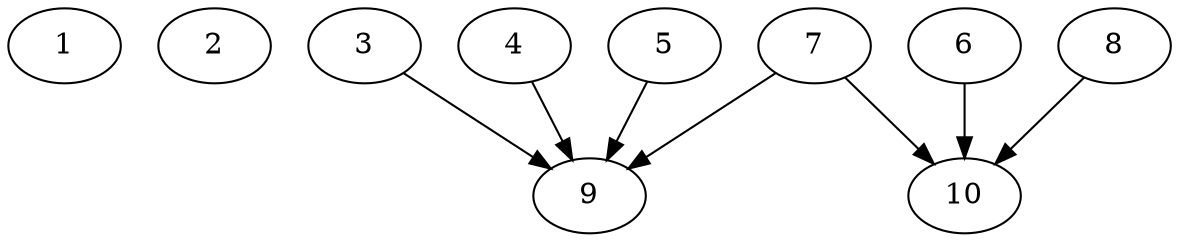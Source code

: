 // DAG automatically generated by daggen at Thu Oct  3 13:58:05 2019
// ./daggen --dot -n 10 --ccr 0.3 --fat 0.9 --regular 0.7 --density 0.7 --mindata 5242880 --maxdata 52428800 
digraph G {
  1 [size="19438933", alpha="0.08", expect_size="5831680"] 
  2 [size="155900587", alpha="0.06", expect_size="46770176"] 
  3 [size="158003200", alpha="0.14", expect_size="47400960"] 
  3 -> 9 [size ="47400960"]
  4 [size="40550400", alpha="0.07", expect_size="12165120"] 
  4 -> 9 [size ="12165120"]
  5 [size="46206293", alpha="0.08", expect_size="13861888"] 
  5 -> 9 [size ="13861888"]
  6 [size="118620160", alpha="0.04", expect_size="35586048"] 
  6 -> 10 [size ="35586048"]
  7 [size="155477333", alpha="0.10", expect_size="46643200"] 
  7 -> 9 [size ="46643200"]
  7 -> 10 [size ="46643200"]
  8 [size="168403627", alpha="0.03", expect_size="50521088"] 
  8 -> 10 [size ="50521088"]
  9 [size="94010027", alpha="0.17", expect_size="28203008"] 
  10 [size="101355520", alpha="0.12", expect_size="30406656"] 
}
